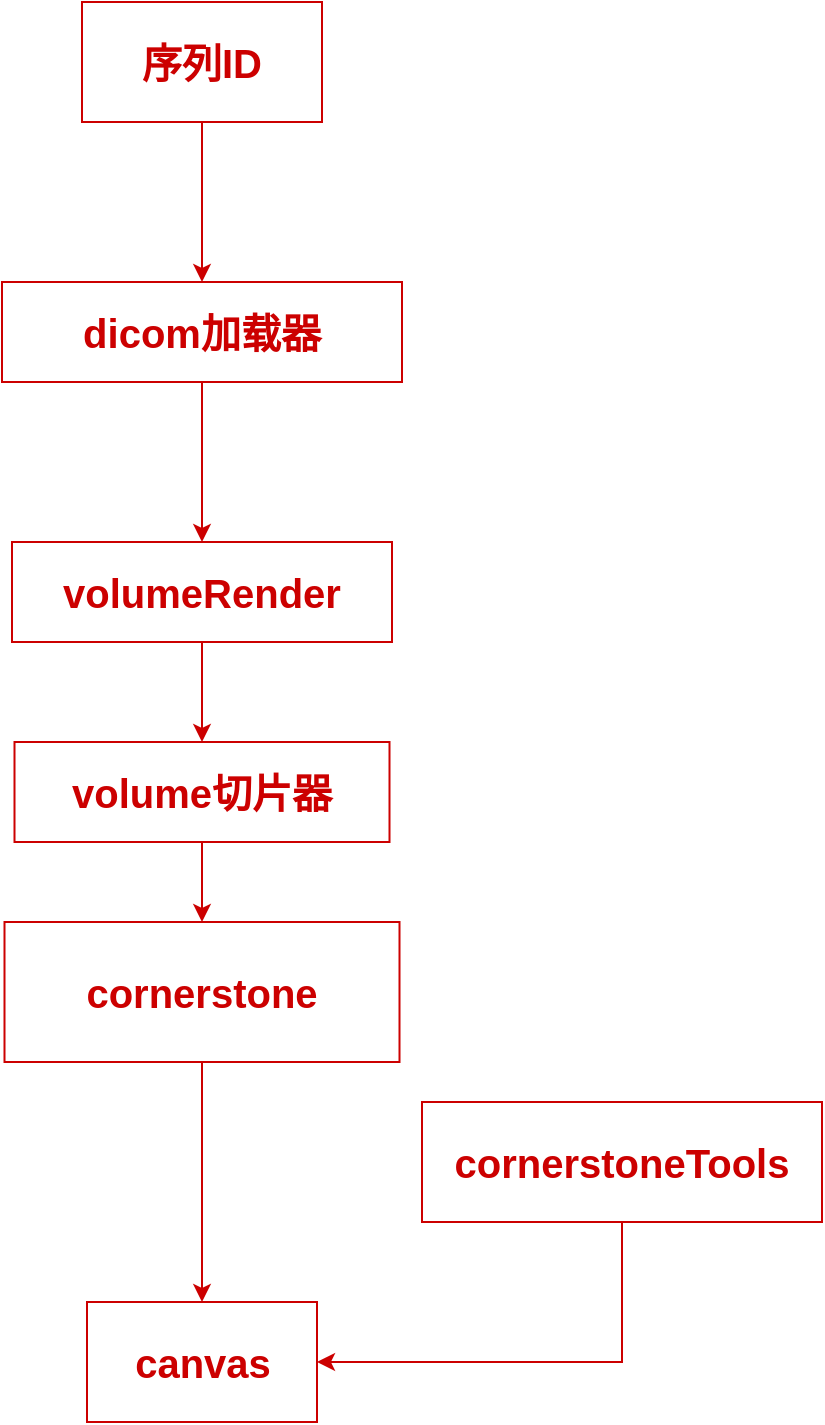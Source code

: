 <mxfile version="27.1.5" pages="2">
  <diagram name="主流程" id="VlKL0fDLlQblSBwCt7Gt">
    <mxGraphModel grid="1" page="1" gridSize="10" guides="1" tooltips="1" connect="1" arrows="1" fold="1" pageScale="1" pageWidth="827" pageHeight="1169" math="0" shadow="0">
      <root>
        <mxCell id="0" />
        <mxCell id="1" parent="0" />
        <mxCell id="wmq7Lw8W8zSvWx2ItrFe-1" style="edgeStyle=orthogonalEdgeStyle;rounded=0;orthogonalLoop=1;jettySize=auto;html=1;exitX=0.5;exitY=1;exitDx=0;exitDy=0;entryX=0.5;entryY=0;entryDx=0;entryDy=0;strokeWidth=1;fontStyle=1;fontColor=#CC0000;strokeColor=light-dark(#CC0000,#CC0000);" edge="1" parent="1" source="wmq7Lw8W8zSvWx2ItrFe-2" target="wmq7Lw8W8zSvWx2ItrFe-4">
          <mxGeometry x="330" y="-80" as="geometry" />
        </mxCell>
        <mxCell id="wmq7Lw8W8zSvWx2ItrFe-2" value="&lt;font style=&quot;font-size: 20px;&quot;&gt;dicom加载器&lt;/font&gt;" style="rounded=0;whiteSpace=wrap;html=1;strokeWidth=1;fontStyle=1;fontColor=#CC0000;strokeColor=light-dark(#CC0000,#CC0000);" vertex="1" parent="1">
          <mxGeometry x="360" y="910" width="200" height="50" as="geometry" />
        </mxCell>
        <mxCell id="wmq7Lw8W8zSvWx2ItrFe-3" style="edgeStyle=orthogonalEdgeStyle;rounded=0;orthogonalLoop=1;jettySize=auto;html=1;exitX=0.5;exitY=1;exitDx=0;exitDy=0;entryX=0.5;entryY=0;entryDx=0;entryDy=0;strokeWidth=1;fontStyle=1;fontColor=#CC0000;strokeColor=light-dark(#CC0000,#CC0000);" edge="1" parent="1" source="wmq7Lw8W8zSvWx2ItrFe-4" target="wmq7Lw8W8zSvWx2ItrFe-6">
          <mxGeometry x="330" y="230" as="geometry" />
        </mxCell>
        <mxCell id="wmq7Lw8W8zSvWx2ItrFe-4" value="&lt;font style=&quot;font-size: 20px;&quot;&gt;volumeRender&lt;/font&gt;" style="rounded=0;whiteSpace=wrap;html=1;strokeWidth=1;fontStyle=1;fontColor=#CC0000;strokeColor=light-dark(#CC0000,#CC0000);" vertex="1" parent="1">
          <mxGeometry x="365" y="1040" width="190" height="50" as="geometry" />
        </mxCell>
        <mxCell id="wmq7Lw8W8zSvWx2ItrFe-5" style="edgeStyle=orthogonalEdgeStyle;rounded=0;orthogonalLoop=1;jettySize=auto;html=1;exitX=0.5;exitY=1;exitDx=0;exitDy=0;entryX=0.5;entryY=0;entryDx=0;entryDy=0;strokeWidth=1;fontStyle=1;fontColor=#CC0000;strokeColor=light-dark(#CC0000,#CC0000);" edge="1" parent="1" source="wmq7Lw8W8zSvWx2ItrFe-6" target="wmq7Lw8W8zSvWx2ItrFe-8">
          <mxGeometry x="330" y="550" as="geometry" />
        </mxCell>
        <mxCell id="wmq7Lw8W8zSvWx2ItrFe-6" value="&lt;font style=&quot;font-size: 20px;&quot;&gt;volume切片器&lt;/font&gt;" style="rounded=0;whiteSpace=wrap;html=1;strokeWidth=1;fontStyle=1;fontColor=#CC0000;strokeColor=light-dark(#CC0000,#CC0000);" vertex="1" parent="1">
          <mxGeometry x="366.25" y="1140" width="187.5" height="50" as="geometry" />
        </mxCell>
        <mxCell id="wmq7Lw8W8zSvWx2ItrFe-7" style="edgeStyle=orthogonalEdgeStyle;rounded=0;orthogonalLoop=1;jettySize=auto;html=1;exitX=0.5;exitY=1;exitDx=0;exitDy=0;entryX=0.5;entryY=0;entryDx=0;entryDy=0;strokeWidth=1;fontStyle=1;fontColor=#CC0000;strokeColor=light-dark(#CC0000,#CC0000);" edge="1" parent="1" source="wmq7Lw8W8zSvWx2ItrFe-8" target="wmq7Lw8W8zSvWx2ItrFe-11">
          <mxGeometry x="330" y="760" as="geometry" />
        </mxCell>
        <mxCell id="wmq7Lw8W8zSvWx2ItrFe-8" value="&lt;font style=&quot;font-size: 20px;&quot;&gt;cornerstone&lt;/font&gt;" style="rounded=0;whiteSpace=wrap;html=1;strokeWidth=1;fontStyle=1;fontColor=#CC0000;strokeColor=light-dark(#CC0000,#CC0000);" vertex="1" parent="1">
          <mxGeometry x="361.25" y="1230" width="197.5" height="70" as="geometry" />
        </mxCell>
        <mxCell id="wmq7Lw8W8zSvWx2ItrFe-9" style="edgeStyle=orthogonalEdgeStyle;rounded=0;orthogonalLoop=1;jettySize=auto;html=1;exitX=0.5;exitY=1;exitDx=0;exitDy=0;entryX=1;entryY=0.5;entryDx=0;entryDy=0;strokeWidth=1;fontStyle=1;fontColor=#CC0000;strokeColor=light-dark(#CC0000,#CC0000);" edge="1" parent="1" source="wmq7Lw8W8zSvWx2ItrFe-10" target="wmq7Lw8W8zSvWx2ItrFe-11">
          <mxGeometry x="435" y="920" as="geometry" />
        </mxCell>
        <mxCell id="wmq7Lw8W8zSvWx2ItrFe-10" value="&lt;font style=&quot;font-size: 20px;&quot;&gt;cornerstoneTools&lt;/font&gt;" style="rounded=0;whiteSpace=wrap;html=1;strokeWidth=1;fontStyle=1;fontColor=#CC0000;strokeColor=light-dark(#CC0000,#CC0000);" vertex="1" parent="1">
          <mxGeometry x="570" y="1320" width="200" height="60" as="geometry" />
        </mxCell>
        <mxCell id="wmq7Lw8W8zSvWx2ItrFe-11" value="&lt;font style=&quot;font-size: 20px;&quot;&gt;canvas&lt;/font&gt;" style="rounded=0;whiteSpace=wrap;html=1;strokeWidth=1;fontStyle=1;fontColor=#CC0000;strokeColor=light-dark(#CC0000,#CC0000);" vertex="1" parent="1">
          <mxGeometry x="402.5" y="1420" width="115" height="60" as="geometry" />
        </mxCell>
        <mxCell id="wmq7Lw8W8zSvWx2ItrFe-12" style="edgeStyle=orthogonalEdgeStyle;rounded=0;orthogonalLoop=1;jettySize=auto;html=1;exitX=0.5;exitY=1;exitDx=0;exitDy=0;entryX=0.5;entryY=0;entryDx=0;entryDy=0;strokeWidth=1;fontStyle=1;fontColor=#CC0000;strokeColor=light-dark(#CC0000,#CC0000);" edge="1" parent="1" source="wmq7Lw8W8zSvWx2ItrFe-14" target="wmq7Lw8W8zSvWx2ItrFe-2">
          <mxGeometry x="330" y="-800" as="geometry" />
        </mxCell>
        <UserObject label="&lt;font style=&quot;font-size: 20px;&quot;&gt;序列ID&lt;/font&gt;" link="data:page/id,XVDptblR2TXF8OSc0-Fg" id="wmq7Lw8W8zSvWx2ItrFe-14">
          <mxCell style="rounded=0;whiteSpace=wrap;html=1;strokeWidth=1;fontStyle=1;fontColor=#CC0000;strokeColor=light-dark(#CC0000,#CC0000);" vertex="1" parent="1">
            <mxGeometry x="400" y="770" width="120" height="60" as="geometry" />
          </mxCell>
        </UserObject>
      </root>
    </mxGraphModel>
  </diagram>
  <diagram id="XVDptblR2TXF8OSc0-Fg" name="序列ID">
    <mxGraphModel grid="1" page="1" gridSize="10" guides="1" tooltips="1" connect="1" arrows="1" fold="1" pageScale="1" pageWidth="827" pageHeight="1169" math="0" shadow="0">
      <root>
        <mxCell id="0" />
        <mxCell id="1" parent="0" />
        <mxCell id="f8T4_GTA3KpqETQEiIr7-1" style="edgeStyle=orthogonalEdgeStyle;rounded=0;orthogonalLoop=1;jettySize=auto;html=1;exitX=0.5;exitY=1;exitDx=0;exitDy=0;entryX=0.5;entryY=0;entryDx=0;entryDy=0;strokeWidth=1;fontColor=#CC6600;strokeColor=#CC6600;" edge="1" parent="1" source="f8T4_GTA3KpqETQEiIr7-3" target="f8T4_GTA3KpqETQEiIr7-5">
          <mxGeometry x="595" y="-830" as="geometry" />
        </mxCell>
        <mxCell id="f8T4_GTA3KpqETQEiIr7-2" style="edgeStyle=orthogonalEdgeStyle;rounded=0;orthogonalLoop=1;jettySize=auto;html=1;exitX=0.5;exitY=1;exitDx=0;exitDy=0;entryX=0.5;entryY=0;entryDx=0;entryDy=0;strokeColor=#CC6600;strokeWidth=1;fontColor=#CC6600;" edge="1" parent="1" source="f8T4_GTA3KpqETQEiIr7-3" target="f8T4_GTA3KpqETQEiIr7-7">
          <mxGeometry x="520" y="-830" as="geometry" />
        </mxCell>
        <mxCell id="f8T4_GTA3KpqETQEiIr7-3" value="患者ID" style="rounded=0;whiteSpace=wrap;html=1;strokeWidth=1;strokeColor=#FF8000;fontColor=#CC6600;" vertex="1" parent="1">
          <mxGeometry x="240" y="150" width="110" height="40" as="geometry" />
        </mxCell>
        <mxCell id="f8T4_GTA3KpqETQEiIr7-4" style="edgeStyle=orthogonalEdgeStyle;rounded=0;orthogonalLoop=1;jettySize=auto;html=1;exitX=0.5;exitY=1;exitDx=0;exitDy=0;entryX=0.5;entryY=0;entryDx=0;entryDy=0;strokeColor=#CC6600;strokeWidth=1;fontColor=#CC6600;" edge="1" parent="1" source="f8T4_GTA3KpqETQEiIr7-5" target="f8T4_GTA3KpqETQEiIr7-13">
          <mxGeometry x="665" y="-750" as="geometry" />
        </mxCell>
        <mxCell id="f8T4_GTA3KpqETQEiIr7-5" value="拉取ALL接口" style="rounded=0;whiteSpace=wrap;html=1;strokeWidth=1;strokeColor=#FF8000;fontColor=#CC6600;" vertex="1" parent="1">
          <mxGeometry x="310" y="230" width="110" height="40" as="geometry" />
        </mxCell>
        <mxCell id="f8T4_GTA3KpqETQEiIr7-6" style="edgeStyle=orthogonalEdgeStyle;rounded=0;orthogonalLoop=1;jettySize=auto;html=1;exitX=0.5;exitY=1;exitDx=0;exitDy=0;entryX=0.5;entryY=0;entryDx=0;entryDy=0;strokeColor=#CC6600;strokeWidth=1;fontColor=#CC6600;" edge="1" parent="1" source="f8T4_GTA3KpqETQEiIr7-7" target="f8T4_GTA3KpqETQEiIr7-11">
          <mxGeometry x="520" y="-710" as="geometry" />
        </mxCell>
        <mxCell id="f8T4_GTA3KpqETQEiIr7-7" value="获取最后一次激活的序列" style="rounded=0;whiteSpace=wrap;html=1;strokeWidth=1;strokeColor=#FF8000;fontColor=#CC6600;" vertex="1" parent="1">
          <mxGeometry x="150" y="270" width="140" height="40" as="geometry" />
        </mxCell>
        <mxCell id="f8T4_GTA3KpqETQEiIr7-8" style="edgeStyle=orthogonalEdgeStyle;rounded=0;orthogonalLoop=1;jettySize=auto;html=1;exitX=0.5;exitY=1;exitDx=0;exitDy=0;entryX=0.5;entryY=0;entryDx=0;entryDy=0;strokeColor=#CC6600;strokeWidth=1;fontColor=#CC6600;" edge="1" parent="1" source="f8T4_GTA3KpqETQEiIr7-11" target="f8T4_GTA3KpqETQEiIr7-14">
          <mxGeometry x="520" y="-590" as="geometry" />
        </mxCell>
        <mxCell id="f8T4_GTA3KpqETQEiIr7-9" style="edgeStyle=orthogonalEdgeStyle;rounded=0;orthogonalLoop=1;jettySize=auto;html=1;exitX=0.5;exitY=1;exitDx=0;exitDy=0;entryX=0.5;entryY=0;entryDx=0;entryDy=0;strokeColor=#CC6600;strokeWidth=1;fontColor=#CC6600;" edge="1" parent="1" source="f8T4_GTA3KpqETQEiIr7-11" target="f8T4_GTA3KpqETQEiIr7-15">
          <mxGeometry x="595" y="-590" as="geometry" />
        </mxCell>
        <mxCell id="f8T4_GTA3KpqETQEiIr7-10" style="edgeStyle=orthogonalEdgeStyle;rounded=0;orthogonalLoop=1;jettySize=auto;html=1;exitX=0.5;exitY=1;exitDx=0;exitDy=0;entryX=0.5;entryY=0;entryDx=0;entryDy=0;strokeColor=#CC6600;strokeWidth=1;fontColor=#CC6600;" edge="1" parent="1" source="f8T4_GTA3KpqETQEiIr7-11" target="f8T4_GTA3KpqETQEiIr7-16">
          <mxGeometry x="595" y="-590" as="geometry" />
        </mxCell>
        <mxCell id="f8T4_GTA3KpqETQEiIr7-11" value="渲染患者数据树" style="rounded=0;whiteSpace=wrap;html=1;strokeWidth=1;strokeColor=#FF8000;fontColor=#CC6600;" vertex="1" parent="1">
          <mxGeometry x="240" y="390" width="110" height="40" as="geometry" />
        </mxCell>
        <mxCell id="f8T4_GTA3KpqETQEiIr7-12" style="edgeStyle=orthogonalEdgeStyle;rounded=0;orthogonalLoop=1;jettySize=auto;html=1;exitX=0.5;exitY=1;exitDx=0;exitDy=0;entryX=0.5;entryY=0;entryDx=0;entryDy=0;strokeColor=#CC6600;strokeWidth=1;fontColor=#CC6600;" edge="1" parent="1" source="f8T4_GTA3KpqETQEiIr7-13" target="f8T4_GTA3KpqETQEiIr7-11">
          <mxGeometry x="595" y="-680" as="geometry" />
        </mxCell>
        <mxCell id="f8T4_GTA3KpqETQEiIr7-13" value="caseNarrator" style="rounded=0;whiteSpace=wrap;html=1;strokeWidth=1;strokeColor=#FF8000;fontColor=#CC6600;" vertex="1" parent="1">
          <mxGeometry x="310" y="300" width="110" height="40" as="geometry" />
        </mxCell>
        <mxCell id="f8T4_GTA3KpqETQEiIr7-14" value="redux&lt;br&gt;activeSeries&lt;br&gt;序列ID" style="rounded=0;whiteSpace=wrap;html=1;strokeWidth=1;strokeColor=#FF8000;fontColor=#CC6600;" vertex="1" parent="1">
          <mxGeometry x="165" y="480" width="110" height="50" as="geometry" />
        </mxCell>
        <mxCell id="f8T4_GTA3KpqETQEiIr7-15" value="redux&lt;br&gt;activeStructureSequenceId&lt;br&gt;结构集ID" style="rounded=0;whiteSpace=wrap;html=1;strokeWidth=1;strokeColor=#FF8000;fontColor=#CC6600;" vertex="1" parent="1">
          <mxGeometry x="310" y="480" width="170" height="50" as="geometry" />
        </mxCell>
        <mxCell id="f8T4_GTA3KpqETQEiIr7-16" value="hooksProxyStore&lt;br&gt;activeSeries&lt;br&gt;序列ID" style="rounded=0;whiteSpace=wrap;html=1;strokeWidth=1;strokeColor=#FF8000;fontColor=#CC6600;" vertex="1" parent="1">
          <mxGeometry x="520" y="480" width="110" height="50" as="geometry" />
        </mxCell>
      </root>
    </mxGraphModel>
  </diagram>
</mxfile>
